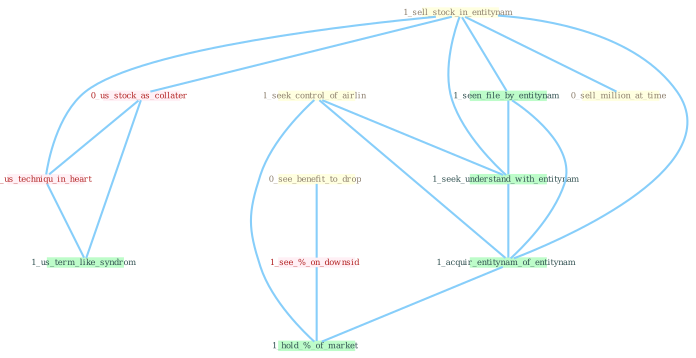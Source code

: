 Graph G{ 
    node
    [shape=polygon,style=filled,width=.5,height=.06,color="#BDFCC9",fixedsize=true,fontsize=4,
    fontcolor="#2f4f4f"];
    {node
    [color="#ffffe0", fontcolor="#8b7d6b"] "1_sell_stock_in_entitynam " "0_see_benefit_to_drop " "1_seek_control_of_airlin " "0_sell_million_at_time "}
{node [color="#fff0f5", fontcolor="#b22222"] "0_us_stock_as_collater " "0_us_techniqu_in_heart " "1_see_%_on_downsid "}
edge [color="#B0E2FF"];

	"1_sell_stock_in_entitynam " -- "0_sell_million_at_time " [w="1", color="#87cefa" ];
	"1_sell_stock_in_entitynam " -- "1_seen_file_by_entitynam " [w="1", color="#87cefa" ];
	"1_sell_stock_in_entitynam " -- "0_us_stock_as_collater " [w="1", color="#87cefa" ];
	"1_sell_stock_in_entitynam " -- "1_seek_understand_with_entitynam " [w="1", color="#87cefa" ];
	"1_sell_stock_in_entitynam " -- "1_acquir_entitynam_of_entitynam " [w="1", color="#87cefa" ];
	"1_sell_stock_in_entitynam " -- "0_us_techniqu_in_heart " [w="1", color="#87cefa" ];
	"0_see_benefit_to_drop " -- "1_see_%_on_downsid " [w="1", color="#87cefa" ];
	"1_seek_control_of_airlin " -- "1_seek_understand_with_entitynam " [w="1", color="#87cefa" ];
	"1_seek_control_of_airlin " -- "1_acquir_entitynam_of_entitynam " [w="1", color="#87cefa" ];
	"1_seek_control_of_airlin " -- "1_hold_%_of_market " [w="1", color="#87cefa" ];
	"1_seen_file_by_entitynam " -- "1_seek_understand_with_entitynam " [w="1", color="#87cefa" ];
	"1_seen_file_by_entitynam " -- "1_acquir_entitynam_of_entitynam " [w="1", color="#87cefa" ];
	"0_us_stock_as_collater " -- "0_us_techniqu_in_heart " [w="1", color="#87cefa" ];
	"0_us_stock_as_collater " -- "1_us_term_like_syndrom " [w="1", color="#87cefa" ];
	"1_seek_understand_with_entitynam " -- "1_acquir_entitynam_of_entitynam " [w="1", color="#87cefa" ];
	"1_acquir_entitynam_of_entitynam " -- "1_hold_%_of_market " [w="1", color="#87cefa" ];
	"0_us_techniqu_in_heart " -- "1_us_term_like_syndrom " [w="1", color="#87cefa" ];
	"1_see_%_on_downsid " -- "1_hold_%_of_market " [w="1", color="#87cefa" ];
}